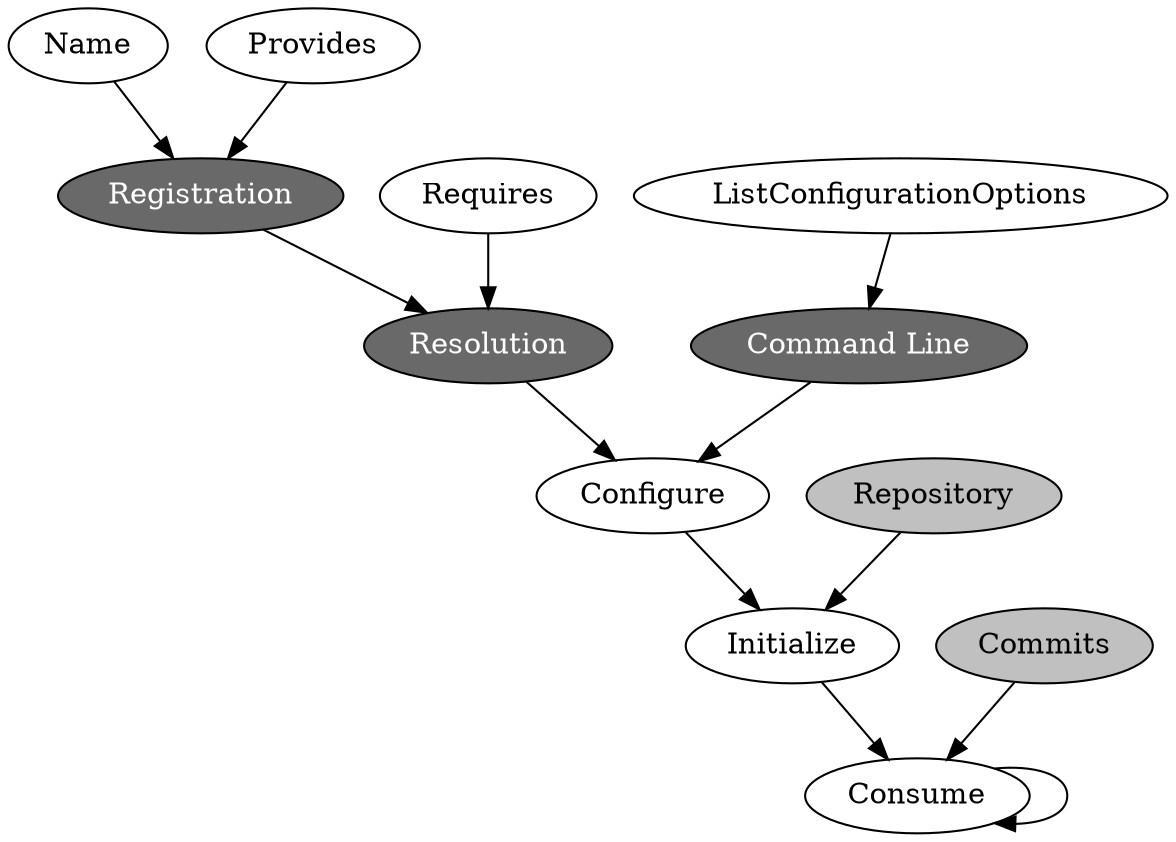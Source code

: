 digraph PipelineItem {
  Name -> Registration
  Provides -> Registration
  Registration -> Resolution
  Requires -> Resolution
  Resolution -> Configure
  ListConfigurationOptions -> "Command Line"
  "Command Line" -> Configure
  Configure -> Initialize
  Repository -> Initialize
  Initialize -> Consume
  Commits -> Consume
  Consume -> Consume
  Registration [style=filled, fillcolor=dimgray, fontcolor=white]
  Resolution [style=filled, fillcolor=dimgray, fontcolor=white]
  "Command Line" [style=filled, fillcolor=dimgray, fontcolor=white]
  Repository [style=filled, fillcolor=gray]
  Commits [style=filled, fillcolor=gray]
}